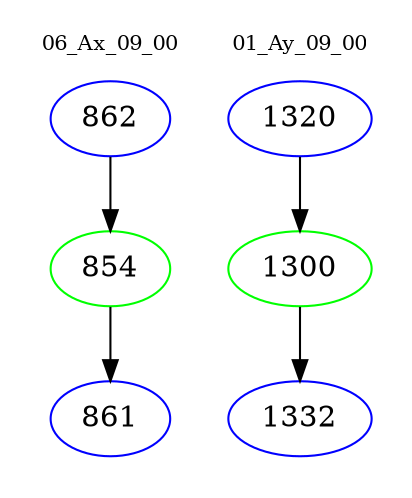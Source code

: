 digraph{
subgraph cluster_0 {
color = white
label = "06_Ax_09_00";
fontsize=10;
T0_862 [label="862", color="blue"]
T0_862 -> T0_854 [color="black"]
T0_854 [label="854", color="green"]
T0_854 -> T0_861 [color="black"]
T0_861 [label="861", color="blue"]
}
subgraph cluster_1 {
color = white
label = "01_Ay_09_00";
fontsize=10;
T1_1320 [label="1320", color="blue"]
T1_1320 -> T1_1300 [color="black"]
T1_1300 [label="1300", color="green"]
T1_1300 -> T1_1332 [color="black"]
T1_1332 [label="1332", color="blue"]
}
}
